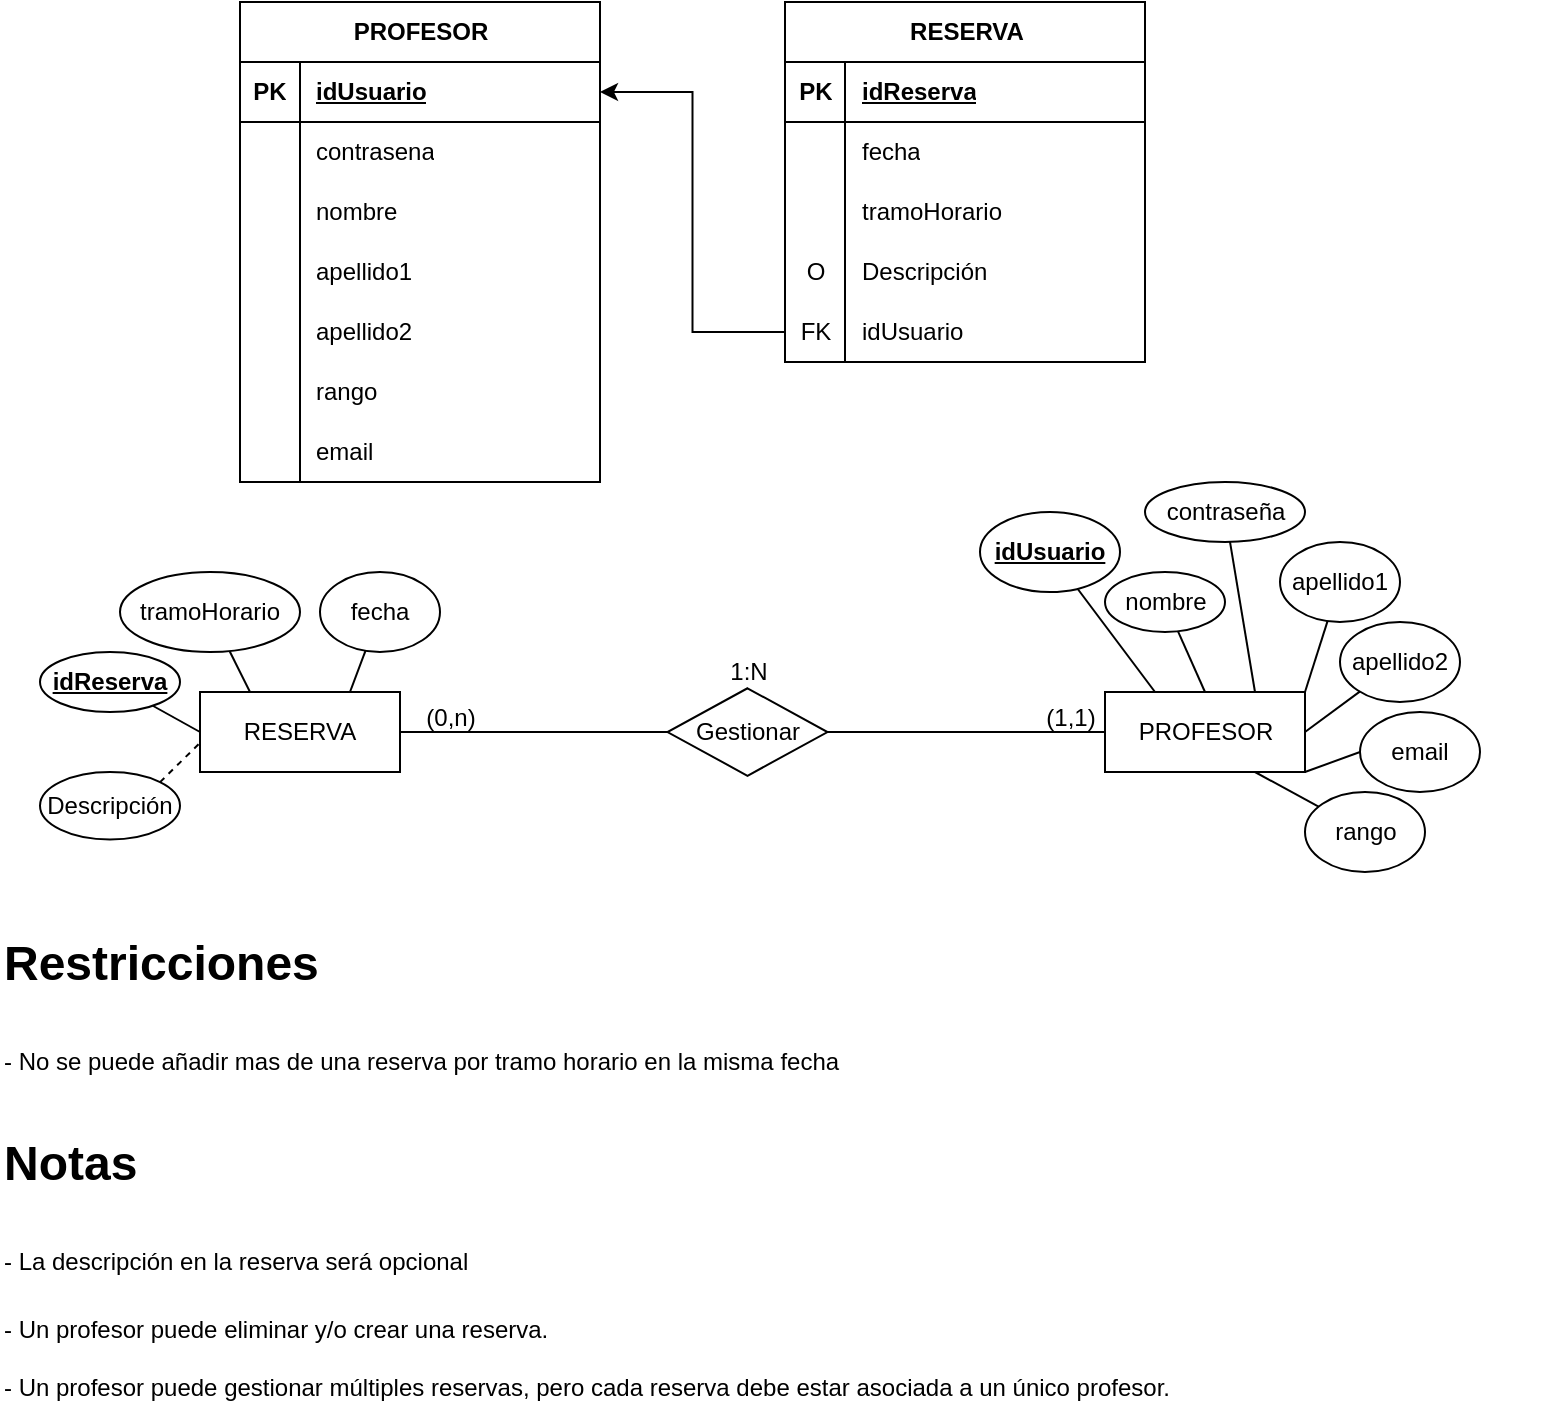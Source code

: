 <mxfile version="26.0.11">
  <diagram id="R2lEEEUBdFMjLlhIrx00" name="Page-1">
    <mxGraphModel dx="1434" dy="772" grid="1" gridSize="10" guides="1" tooltips="1" connect="1" arrows="1" fold="1" page="1" pageScale="1" pageWidth="850" pageHeight="1100" math="0" shadow="0" extFonts="Permanent Marker^https://fonts.googleapis.com/css?family=Permanent+Marker">
      <root>
        <mxCell id="0" />
        <mxCell id="1" parent="0" />
        <mxCell id="SM0f7E3UZA-LuhCornrs-236" value="PROFESOR" style="shape=table;startSize=30;container=1;collapsible=1;childLayout=tableLayout;fixedRows=1;rowLines=0;fontStyle=1;align=center;resizeLast=1;html=1;" vertex="1" parent="1">
          <mxGeometry x="160" y="60" width="180" height="240" as="geometry" />
        </mxCell>
        <mxCell id="SM0f7E3UZA-LuhCornrs-237" value="" style="shape=tableRow;horizontal=0;startSize=0;swimlaneHead=0;swimlaneBody=0;fillColor=none;collapsible=0;dropTarget=0;points=[[0,0.5],[1,0.5]];portConstraint=eastwest;top=0;left=0;right=0;bottom=1;" vertex="1" parent="SM0f7E3UZA-LuhCornrs-236">
          <mxGeometry y="30" width="180" height="30" as="geometry" />
        </mxCell>
        <mxCell id="SM0f7E3UZA-LuhCornrs-238" value="PK" style="shape=partialRectangle;connectable=0;fillColor=none;top=0;left=0;bottom=0;right=0;fontStyle=1;overflow=hidden;whiteSpace=wrap;html=1;" vertex="1" parent="SM0f7E3UZA-LuhCornrs-237">
          <mxGeometry width="30" height="30" as="geometry">
            <mxRectangle width="30" height="30" as="alternateBounds" />
          </mxGeometry>
        </mxCell>
        <mxCell id="SM0f7E3UZA-LuhCornrs-239" value="idUsuario" style="shape=partialRectangle;connectable=0;fillColor=none;top=0;left=0;bottom=0;right=0;align=left;spacingLeft=6;fontStyle=5;overflow=hidden;whiteSpace=wrap;html=1;" vertex="1" parent="SM0f7E3UZA-LuhCornrs-237">
          <mxGeometry x="30" width="150" height="30" as="geometry">
            <mxRectangle width="150" height="30" as="alternateBounds" />
          </mxGeometry>
        </mxCell>
        <mxCell id="SM0f7E3UZA-LuhCornrs-240" value="" style="shape=tableRow;horizontal=0;startSize=0;swimlaneHead=0;swimlaneBody=0;fillColor=none;collapsible=0;dropTarget=0;points=[[0,0.5],[1,0.5]];portConstraint=eastwest;top=0;left=0;right=0;bottom=0;" vertex="1" parent="SM0f7E3UZA-LuhCornrs-236">
          <mxGeometry y="60" width="180" height="30" as="geometry" />
        </mxCell>
        <mxCell id="SM0f7E3UZA-LuhCornrs-241" value="" style="shape=partialRectangle;connectable=0;fillColor=none;top=0;left=0;bottom=0;right=0;editable=1;overflow=hidden;whiteSpace=wrap;html=1;" vertex="1" parent="SM0f7E3UZA-LuhCornrs-240">
          <mxGeometry width="30" height="30" as="geometry">
            <mxRectangle width="30" height="30" as="alternateBounds" />
          </mxGeometry>
        </mxCell>
        <mxCell id="SM0f7E3UZA-LuhCornrs-242" value="contrasena" style="shape=partialRectangle;connectable=0;fillColor=none;top=0;left=0;bottom=0;right=0;align=left;spacingLeft=6;overflow=hidden;whiteSpace=wrap;html=1;" vertex="1" parent="SM0f7E3UZA-LuhCornrs-240">
          <mxGeometry x="30" width="150" height="30" as="geometry">
            <mxRectangle width="150" height="30" as="alternateBounds" />
          </mxGeometry>
        </mxCell>
        <mxCell id="SM0f7E3UZA-LuhCornrs-243" value="" style="shape=tableRow;horizontal=0;startSize=0;swimlaneHead=0;swimlaneBody=0;fillColor=none;collapsible=0;dropTarget=0;points=[[0,0.5],[1,0.5]];portConstraint=eastwest;top=0;left=0;right=0;bottom=0;" vertex="1" parent="SM0f7E3UZA-LuhCornrs-236">
          <mxGeometry y="90" width="180" height="30" as="geometry" />
        </mxCell>
        <mxCell id="SM0f7E3UZA-LuhCornrs-244" value="" style="shape=partialRectangle;connectable=0;fillColor=none;top=0;left=0;bottom=0;right=0;editable=1;overflow=hidden;whiteSpace=wrap;html=1;" vertex="1" parent="SM0f7E3UZA-LuhCornrs-243">
          <mxGeometry width="30" height="30" as="geometry">
            <mxRectangle width="30" height="30" as="alternateBounds" />
          </mxGeometry>
        </mxCell>
        <mxCell id="SM0f7E3UZA-LuhCornrs-245" value="nombre" style="shape=partialRectangle;connectable=0;fillColor=none;top=0;left=0;bottom=0;right=0;align=left;spacingLeft=6;overflow=hidden;whiteSpace=wrap;html=1;" vertex="1" parent="SM0f7E3UZA-LuhCornrs-243">
          <mxGeometry x="30" width="150" height="30" as="geometry">
            <mxRectangle width="150" height="30" as="alternateBounds" />
          </mxGeometry>
        </mxCell>
        <mxCell id="SM0f7E3UZA-LuhCornrs-246" value="" style="shape=tableRow;horizontal=0;startSize=0;swimlaneHead=0;swimlaneBody=0;fillColor=none;collapsible=0;dropTarget=0;points=[[0,0.5],[1,0.5]];portConstraint=eastwest;top=0;left=0;right=0;bottom=0;" vertex="1" parent="SM0f7E3UZA-LuhCornrs-236">
          <mxGeometry y="120" width="180" height="30" as="geometry" />
        </mxCell>
        <mxCell id="SM0f7E3UZA-LuhCornrs-247" value="" style="shape=partialRectangle;connectable=0;fillColor=none;top=0;left=0;bottom=0;right=0;editable=1;overflow=hidden;whiteSpace=wrap;html=1;" vertex="1" parent="SM0f7E3UZA-LuhCornrs-246">
          <mxGeometry width="30" height="30" as="geometry">
            <mxRectangle width="30" height="30" as="alternateBounds" />
          </mxGeometry>
        </mxCell>
        <mxCell id="SM0f7E3UZA-LuhCornrs-248" value="apellido1" style="shape=partialRectangle;connectable=0;fillColor=none;top=0;left=0;bottom=0;right=0;align=left;spacingLeft=6;overflow=hidden;whiteSpace=wrap;html=1;" vertex="1" parent="SM0f7E3UZA-LuhCornrs-246">
          <mxGeometry x="30" width="150" height="30" as="geometry">
            <mxRectangle width="150" height="30" as="alternateBounds" />
          </mxGeometry>
        </mxCell>
        <mxCell id="SM0f7E3UZA-LuhCornrs-249" value="" style="shape=tableRow;horizontal=0;startSize=0;swimlaneHead=0;swimlaneBody=0;fillColor=none;collapsible=0;dropTarget=0;points=[[0,0.5],[1,0.5]];portConstraint=eastwest;top=0;left=0;right=0;bottom=0;" vertex="1" parent="SM0f7E3UZA-LuhCornrs-236">
          <mxGeometry y="150" width="180" height="30" as="geometry" />
        </mxCell>
        <mxCell id="SM0f7E3UZA-LuhCornrs-250" value="" style="shape=partialRectangle;connectable=0;fillColor=none;top=0;left=0;bottom=0;right=0;editable=1;overflow=hidden;whiteSpace=wrap;html=1;" vertex="1" parent="SM0f7E3UZA-LuhCornrs-249">
          <mxGeometry width="30" height="30" as="geometry">
            <mxRectangle width="30" height="30" as="alternateBounds" />
          </mxGeometry>
        </mxCell>
        <mxCell id="SM0f7E3UZA-LuhCornrs-251" value="apellido2" style="shape=partialRectangle;connectable=0;fillColor=none;top=0;left=0;bottom=0;right=0;align=left;spacingLeft=6;overflow=hidden;whiteSpace=wrap;html=1;" vertex="1" parent="SM0f7E3UZA-LuhCornrs-249">
          <mxGeometry x="30" width="150" height="30" as="geometry">
            <mxRectangle width="150" height="30" as="alternateBounds" />
          </mxGeometry>
        </mxCell>
        <mxCell id="SM0f7E3UZA-LuhCornrs-258" value="" style="shape=tableRow;horizontal=0;startSize=0;swimlaneHead=0;swimlaneBody=0;fillColor=none;collapsible=0;dropTarget=0;points=[[0,0.5],[1,0.5]];portConstraint=eastwest;top=0;left=0;right=0;bottom=0;" vertex="1" parent="SM0f7E3UZA-LuhCornrs-236">
          <mxGeometry y="180" width="180" height="30" as="geometry" />
        </mxCell>
        <mxCell id="SM0f7E3UZA-LuhCornrs-259" value="" style="shape=partialRectangle;connectable=0;fillColor=none;top=0;left=0;bottom=0;right=0;editable=1;overflow=hidden;whiteSpace=wrap;html=1;" vertex="1" parent="SM0f7E3UZA-LuhCornrs-258">
          <mxGeometry width="30" height="30" as="geometry">
            <mxRectangle width="30" height="30" as="alternateBounds" />
          </mxGeometry>
        </mxCell>
        <mxCell id="SM0f7E3UZA-LuhCornrs-260" value="rango" style="shape=partialRectangle;connectable=0;fillColor=none;top=0;left=0;bottom=0;right=0;align=left;spacingLeft=6;overflow=hidden;whiteSpace=wrap;html=1;" vertex="1" parent="SM0f7E3UZA-LuhCornrs-258">
          <mxGeometry x="30" width="150" height="30" as="geometry">
            <mxRectangle width="150" height="30" as="alternateBounds" />
          </mxGeometry>
        </mxCell>
        <mxCell id="SM0f7E3UZA-LuhCornrs-255" value="" style="shape=tableRow;horizontal=0;startSize=0;swimlaneHead=0;swimlaneBody=0;fillColor=none;collapsible=0;dropTarget=0;points=[[0,0.5],[1,0.5]];portConstraint=eastwest;top=0;left=0;right=0;bottom=0;" vertex="1" parent="SM0f7E3UZA-LuhCornrs-236">
          <mxGeometry y="210" width="180" height="30" as="geometry" />
        </mxCell>
        <mxCell id="SM0f7E3UZA-LuhCornrs-256" value="" style="shape=partialRectangle;connectable=0;fillColor=none;top=0;left=0;bottom=0;right=0;editable=1;overflow=hidden;whiteSpace=wrap;html=1;" vertex="1" parent="SM0f7E3UZA-LuhCornrs-255">
          <mxGeometry width="30" height="30" as="geometry">
            <mxRectangle width="30" height="30" as="alternateBounds" />
          </mxGeometry>
        </mxCell>
        <mxCell id="SM0f7E3UZA-LuhCornrs-257" value="email" style="shape=partialRectangle;connectable=0;fillColor=none;top=0;left=0;bottom=0;right=0;align=left;spacingLeft=6;overflow=hidden;whiteSpace=wrap;html=1;" vertex="1" parent="SM0f7E3UZA-LuhCornrs-255">
          <mxGeometry x="30" width="150" height="30" as="geometry">
            <mxRectangle width="150" height="30" as="alternateBounds" />
          </mxGeometry>
        </mxCell>
        <mxCell id="SM0f7E3UZA-LuhCornrs-277" value="RESERVA" style="shape=table;startSize=30;container=1;collapsible=1;childLayout=tableLayout;fixedRows=1;rowLines=0;fontStyle=1;align=center;resizeLast=1;html=1;" vertex="1" parent="1">
          <mxGeometry x="432.5" y="60" width="180" height="180" as="geometry" />
        </mxCell>
        <mxCell id="SM0f7E3UZA-LuhCornrs-278" value="" style="shape=tableRow;horizontal=0;startSize=0;swimlaneHead=0;swimlaneBody=0;fillColor=none;collapsible=0;dropTarget=0;points=[[0,0.5],[1,0.5]];portConstraint=eastwest;top=0;left=0;right=0;bottom=1;" vertex="1" parent="SM0f7E3UZA-LuhCornrs-277">
          <mxGeometry y="30" width="180" height="30" as="geometry" />
        </mxCell>
        <mxCell id="SM0f7E3UZA-LuhCornrs-279" value="PK" style="shape=partialRectangle;connectable=0;fillColor=none;top=0;left=0;bottom=0;right=0;fontStyle=1;overflow=hidden;whiteSpace=wrap;html=1;" vertex="1" parent="SM0f7E3UZA-LuhCornrs-278">
          <mxGeometry width="30" height="30" as="geometry">
            <mxRectangle width="30" height="30" as="alternateBounds" />
          </mxGeometry>
        </mxCell>
        <mxCell id="SM0f7E3UZA-LuhCornrs-280" value="idReserva" style="shape=partialRectangle;connectable=0;fillColor=none;top=0;left=0;bottom=0;right=0;align=left;spacingLeft=6;fontStyle=5;overflow=hidden;whiteSpace=wrap;html=1;" vertex="1" parent="SM0f7E3UZA-LuhCornrs-278">
          <mxGeometry x="30" width="150" height="30" as="geometry">
            <mxRectangle width="150" height="30" as="alternateBounds" />
          </mxGeometry>
        </mxCell>
        <mxCell id="SM0f7E3UZA-LuhCornrs-281" value="" style="shape=tableRow;horizontal=0;startSize=0;swimlaneHead=0;swimlaneBody=0;fillColor=none;collapsible=0;dropTarget=0;points=[[0,0.5],[1,0.5]];portConstraint=eastwest;top=0;left=0;right=0;bottom=0;" vertex="1" parent="SM0f7E3UZA-LuhCornrs-277">
          <mxGeometry y="60" width="180" height="30" as="geometry" />
        </mxCell>
        <mxCell id="SM0f7E3UZA-LuhCornrs-282" value="" style="shape=partialRectangle;connectable=0;fillColor=none;top=0;left=0;bottom=0;right=0;editable=1;overflow=hidden;whiteSpace=wrap;html=1;" vertex="1" parent="SM0f7E3UZA-LuhCornrs-281">
          <mxGeometry width="30" height="30" as="geometry">
            <mxRectangle width="30" height="30" as="alternateBounds" />
          </mxGeometry>
        </mxCell>
        <mxCell id="SM0f7E3UZA-LuhCornrs-283" value="fecha" style="shape=partialRectangle;connectable=0;fillColor=none;top=0;left=0;bottom=0;right=0;align=left;spacingLeft=6;overflow=hidden;whiteSpace=wrap;html=1;" vertex="1" parent="SM0f7E3UZA-LuhCornrs-281">
          <mxGeometry x="30" width="150" height="30" as="geometry">
            <mxRectangle width="150" height="30" as="alternateBounds" />
          </mxGeometry>
        </mxCell>
        <mxCell id="SM0f7E3UZA-LuhCornrs-284" value="" style="shape=tableRow;horizontal=0;startSize=0;swimlaneHead=0;swimlaneBody=0;fillColor=none;collapsible=0;dropTarget=0;points=[[0,0.5],[1,0.5]];portConstraint=eastwest;top=0;left=0;right=0;bottom=0;" vertex="1" parent="SM0f7E3UZA-LuhCornrs-277">
          <mxGeometry y="90" width="180" height="30" as="geometry" />
        </mxCell>
        <mxCell id="SM0f7E3UZA-LuhCornrs-285" value="" style="shape=partialRectangle;connectable=0;fillColor=none;top=0;left=0;bottom=0;right=0;editable=1;overflow=hidden;whiteSpace=wrap;html=1;" vertex="1" parent="SM0f7E3UZA-LuhCornrs-284">
          <mxGeometry width="30" height="30" as="geometry">
            <mxRectangle width="30" height="30" as="alternateBounds" />
          </mxGeometry>
        </mxCell>
        <mxCell id="SM0f7E3UZA-LuhCornrs-286" value="tramoHorario" style="shape=partialRectangle;connectable=0;fillColor=none;top=0;left=0;bottom=0;right=0;align=left;spacingLeft=6;overflow=hidden;whiteSpace=wrap;html=1;" vertex="1" parent="SM0f7E3UZA-LuhCornrs-284">
          <mxGeometry x="30" width="150" height="30" as="geometry">
            <mxRectangle width="150" height="30" as="alternateBounds" />
          </mxGeometry>
        </mxCell>
        <mxCell id="SM0f7E3UZA-LuhCornrs-395" style="shape=tableRow;horizontal=0;startSize=0;swimlaneHead=0;swimlaneBody=0;fillColor=none;collapsible=0;dropTarget=0;points=[[0,0.5],[1,0.5]];portConstraint=eastwest;top=0;left=0;right=0;bottom=0;" vertex="1" parent="SM0f7E3UZA-LuhCornrs-277">
          <mxGeometry y="120" width="180" height="30" as="geometry" />
        </mxCell>
        <mxCell id="SM0f7E3UZA-LuhCornrs-396" value="O" style="shape=partialRectangle;connectable=0;fillColor=none;top=0;left=0;bottom=0;right=0;editable=1;overflow=hidden;whiteSpace=wrap;html=1;" vertex="1" parent="SM0f7E3UZA-LuhCornrs-395">
          <mxGeometry width="30" height="30" as="geometry">
            <mxRectangle width="30" height="30" as="alternateBounds" />
          </mxGeometry>
        </mxCell>
        <mxCell id="SM0f7E3UZA-LuhCornrs-397" value="Descripción" style="shape=partialRectangle;connectable=0;fillColor=none;top=0;left=0;bottom=0;right=0;align=left;spacingLeft=6;overflow=hidden;whiteSpace=wrap;html=1;" vertex="1" parent="SM0f7E3UZA-LuhCornrs-395">
          <mxGeometry x="30" width="150" height="30" as="geometry">
            <mxRectangle width="150" height="30" as="alternateBounds" />
          </mxGeometry>
        </mxCell>
        <mxCell id="SM0f7E3UZA-LuhCornrs-287" value="" style="shape=tableRow;horizontal=0;startSize=0;swimlaneHead=0;swimlaneBody=0;fillColor=none;collapsible=0;dropTarget=0;points=[[0,0.5],[1,0.5]];portConstraint=eastwest;top=0;left=0;right=0;bottom=0;" vertex="1" parent="SM0f7E3UZA-LuhCornrs-277">
          <mxGeometry y="150" width="180" height="30" as="geometry" />
        </mxCell>
        <mxCell id="SM0f7E3UZA-LuhCornrs-288" value="FK" style="shape=partialRectangle;connectable=0;fillColor=none;top=0;left=0;bottom=0;right=0;editable=1;overflow=hidden;whiteSpace=wrap;html=1;" vertex="1" parent="SM0f7E3UZA-LuhCornrs-287">
          <mxGeometry width="30" height="30" as="geometry">
            <mxRectangle width="30" height="30" as="alternateBounds" />
          </mxGeometry>
        </mxCell>
        <mxCell id="SM0f7E3UZA-LuhCornrs-289" value="idUsuario" style="shape=partialRectangle;connectable=0;fillColor=none;top=0;left=0;bottom=0;right=0;align=left;spacingLeft=6;overflow=hidden;whiteSpace=wrap;html=1;" vertex="1" parent="SM0f7E3UZA-LuhCornrs-287">
          <mxGeometry x="30" width="150" height="30" as="geometry">
            <mxRectangle width="150" height="30" as="alternateBounds" />
          </mxGeometry>
        </mxCell>
        <mxCell id="SM0f7E3UZA-LuhCornrs-294" value="RESERVA" style="whiteSpace=wrap;html=1;align=center;" vertex="1" parent="1">
          <mxGeometry x="140" y="405" width="100" height="40" as="geometry" />
        </mxCell>
        <mxCell id="SM0f7E3UZA-LuhCornrs-295" value="PROFESOR" style="whiteSpace=wrap;html=1;align=center;" vertex="1" parent="1">
          <mxGeometry x="592.5" y="405" width="100" height="40" as="geometry" />
        </mxCell>
        <mxCell id="SM0f7E3UZA-LuhCornrs-314" value="1:N" style="text;html=1;align=center;verticalAlign=middle;resizable=0;points=[];autosize=1;strokeColor=none;fillColor=none;" vertex="1" parent="1">
          <mxGeometry x="393.75" y="380" width="40" height="30" as="geometry" />
        </mxCell>
        <mxCell id="SM0f7E3UZA-LuhCornrs-324" style="rounded=0;orthogonalLoop=1;jettySize=auto;html=1;entryX=0;entryY=0.5;entryDx=0;entryDy=0;endArrow=none;startFill=0;" edge="1" parent="1" source="SM0f7E3UZA-LuhCornrs-325" target="SM0f7E3UZA-LuhCornrs-294">
          <mxGeometry relative="1" as="geometry" />
        </mxCell>
        <mxCell id="SM0f7E3UZA-LuhCornrs-325" value="&lt;b&gt;&lt;u&gt;idReserva&lt;/u&gt;&lt;/b&gt;" style="ellipse;whiteSpace=wrap;html=1;" vertex="1" parent="1">
          <mxGeometry x="60" y="385" width="70" height="30" as="geometry" />
        </mxCell>
        <mxCell id="SM0f7E3UZA-LuhCornrs-326" style="rounded=0;orthogonalLoop=1;jettySize=auto;html=1;entryX=0.75;entryY=0;entryDx=0;entryDy=0;endArrow=none;startFill=0;" edge="1" parent="1" source="SM0f7E3UZA-LuhCornrs-327" target="SM0f7E3UZA-LuhCornrs-294">
          <mxGeometry relative="1" as="geometry" />
        </mxCell>
        <mxCell id="SM0f7E3UZA-LuhCornrs-327" value="fecha" style="ellipse;whiteSpace=wrap;html=1;" vertex="1" parent="1">
          <mxGeometry x="200" y="345" width="60" height="40" as="geometry" />
        </mxCell>
        <mxCell id="SM0f7E3UZA-LuhCornrs-328" style="rounded=0;orthogonalLoop=1;jettySize=auto;html=1;entryX=0.25;entryY=0;entryDx=0;entryDy=0;endArrow=none;startFill=0;" edge="1" parent="1" source="SM0f7E3UZA-LuhCornrs-329" target="SM0f7E3UZA-LuhCornrs-294">
          <mxGeometry relative="1" as="geometry" />
        </mxCell>
        <mxCell id="SM0f7E3UZA-LuhCornrs-329" value="tramoHorario" style="ellipse;whiteSpace=wrap;html=1;" vertex="1" parent="1">
          <mxGeometry x="100" y="345" width="90" height="40" as="geometry" />
        </mxCell>
        <mxCell id="SM0f7E3UZA-LuhCornrs-330" style="rounded=0;orthogonalLoop=1;jettySize=auto;html=1;entryX=0.25;entryY=0;entryDx=0;entryDy=0;endArrow=none;startFill=0;" edge="1" parent="1" source="SM0f7E3UZA-LuhCornrs-331" target="SM0f7E3UZA-LuhCornrs-295">
          <mxGeometry relative="1" as="geometry" />
        </mxCell>
        <mxCell id="SM0f7E3UZA-LuhCornrs-331" value="&lt;u&gt;&lt;b&gt;idUsuario&lt;/b&gt;&lt;/u&gt;" style="ellipse;whiteSpace=wrap;html=1;" vertex="1" parent="1">
          <mxGeometry x="530" y="315" width="70" height="40" as="geometry" />
        </mxCell>
        <mxCell id="SM0f7E3UZA-LuhCornrs-332" style="rounded=0;orthogonalLoop=1;jettySize=auto;html=1;entryX=0.75;entryY=0;entryDx=0;entryDy=0;endArrow=none;startFill=0;" edge="1" parent="1" source="SM0f7E3UZA-LuhCornrs-333" target="SM0f7E3UZA-LuhCornrs-295">
          <mxGeometry relative="1" as="geometry" />
        </mxCell>
        <mxCell id="SM0f7E3UZA-LuhCornrs-333" value="contraseña" style="ellipse;whiteSpace=wrap;html=1;" vertex="1" parent="1">
          <mxGeometry x="612.5" y="300" width="80" height="30" as="geometry" />
        </mxCell>
        <mxCell id="SM0f7E3UZA-LuhCornrs-334" style="rounded=0;orthogonalLoop=1;jettySize=auto;html=1;entryX=1;entryY=0;entryDx=0;entryDy=0;endArrow=none;startFill=0;" edge="1" parent="1" source="SM0f7E3UZA-LuhCornrs-335" target="SM0f7E3UZA-LuhCornrs-295">
          <mxGeometry relative="1" as="geometry" />
        </mxCell>
        <mxCell id="SM0f7E3UZA-LuhCornrs-335" value="apellido1" style="ellipse;whiteSpace=wrap;html=1;" vertex="1" parent="1">
          <mxGeometry x="680" y="330" width="60" height="40" as="geometry" />
        </mxCell>
        <mxCell id="SM0f7E3UZA-LuhCornrs-336" style="rounded=0;orthogonalLoop=1;jettySize=auto;html=1;entryX=0.5;entryY=0;entryDx=0;entryDy=0;endArrow=none;startFill=0;" edge="1" parent="1" source="SM0f7E3UZA-LuhCornrs-337" target="SM0f7E3UZA-LuhCornrs-295">
          <mxGeometry relative="1" as="geometry" />
        </mxCell>
        <mxCell id="SM0f7E3UZA-LuhCornrs-337" value="nombre" style="ellipse;whiteSpace=wrap;html=1;" vertex="1" parent="1">
          <mxGeometry x="592.5" y="345" width="60" height="30" as="geometry" />
        </mxCell>
        <mxCell id="SM0f7E3UZA-LuhCornrs-339" style="rounded=0;orthogonalLoop=1;jettySize=auto;html=1;entryX=1;entryY=0.5;entryDx=0;entryDy=0;endArrow=none;startFill=0;" edge="1" parent="1" target="SM0f7E3UZA-LuhCornrs-295" source="SM0f7E3UZA-LuhCornrs-347">
          <mxGeometry relative="1" as="geometry">
            <mxPoint x="768" y="379" as="sourcePoint" />
          </mxGeometry>
        </mxCell>
        <mxCell id="SM0f7E3UZA-LuhCornrs-341" style="rounded=0;orthogonalLoop=1;jettySize=auto;html=1;entryX=1;entryY=1;entryDx=0;entryDy=0;endArrow=none;startFill=0;exitX=0;exitY=0.5;exitDx=0;exitDy=0;" edge="1" parent="1" target="SM0f7E3UZA-LuhCornrs-295" source="SM0f7E3UZA-LuhCornrs-349">
          <mxGeometry relative="1" as="geometry">
            <mxPoint x="758" y="487" as="sourcePoint" />
          </mxGeometry>
        </mxCell>
        <mxCell id="SM0f7E3UZA-LuhCornrs-342" style="rounded=0;orthogonalLoop=1;jettySize=auto;html=1;entryX=0.75;entryY=1;entryDx=0;entryDy=0;endArrow=none;startFill=0;" edge="1" parent="1" source="SM0f7E3UZA-LuhCornrs-343" target="SM0f7E3UZA-LuhCornrs-295">
          <mxGeometry relative="1" as="geometry" />
        </mxCell>
        <mxCell id="SM0f7E3UZA-LuhCornrs-343" value="rango" style="ellipse;whiteSpace=wrap;html=1;" vertex="1" parent="1">
          <mxGeometry x="692.5" y="455" width="60" height="40" as="geometry" />
        </mxCell>
        <mxCell id="SM0f7E3UZA-LuhCornrs-345" style="edgeStyle=orthogonalEdgeStyle;rounded=0;orthogonalLoop=1;jettySize=auto;html=1;entryX=1;entryY=0.5;entryDx=0;entryDy=0;" edge="1" parent="1" source="SM0f7E3UZA-LuhCornrs-287" target="SM0f7E3UZA-LuhCornrs-237">
          <mxGeometry relative="1" as="geometry" />
        </mxCell>
        <mxCell id="SM0f7E3UZA-LuhCornrs-349" value="email" style="ellipse;whiteSpace=wrap;html=1;" vertex="1" parent="1">
          <mxGeometry x="720" y="415" width="60" height="40" as="geometry" />
        </mxCell>
        <mxCell id="SM0f7E3UZA-LuhCornrs-347" value="apellido2" style="ellipse;whiteSpace=wrap;html=1;" vertex="1" parent="1">
          <mxGeometry x="710" y="370" width="60" height="40" as="geometry" />
        </mxCell>
        <mxCell id="SM0f7E3UZA-LuhCornrs-355" value="Descripción" style="ellipse;whiteSpace=wrap;html=1;" vertex="1" parent="1">
          <mxGeometry x="60" y="445" width="70" height="33.75" as="geometry" />
        </mxCell>
        <mxCell id="SM0f7E3UZA-LuhCornrs-356" style="rounded=0;orthogonalLoop=1;jettySize=auto;html=1;entryX=0;entryY=0.635;entryDx=0;entryDy=0;endArrow=none;startFill=0;exitX=1;exitY=0;exitDx=0;exitDy=0;entryPerimeter=0;dashed=1;" edge="1" parent="1" source="SM0f7E3UZA-LuhCornrs-355" target="SM0f7E3UZA-LuhCornrs-294">
          <mxGeometry relative="1" as="geometry">
            <mxPoint x="126" y="422" as="sourcePoint" />
            <mxPoint x="150" y="435" as="targetPoint" />
          </mxGeometry>
        </mxCell>
        <mxCell id="SM0f7E3UZA-LuhCornrs-358" value="&lt;h1 style=&quot;margin-top: 0px;&quot;&gt;&lt;span style=&quot;background-color: transparent; color: light-dark(rgb(0, 0, 0), rgb(255, 255, 255));&quot;&gt;Restricciones&lt;/span&gt;&lt;/h1&gt;&lt;h1 style=&quot;margin-top: 0px;&quot;&gt;&lt;span style=&quot;font-size: 12px; font-weight: 400; text-align: center; text-wrap-mode: nowrap; background-color: transparent; color: light-dark(rgb(0, 0, 0), rgb(255, 255, 255));&quot;&gt;- No se puede añadir mas de una reserva por tramo horario en la misma fecha&lt;/span&gt;&lt;/h1&gt;" style="text;html=1;whiteSpace=wrap;overflow=hidden;rounded=0;" vertex="1" parent="1">
          <mxGeometry x="40" y="520" width="780" height="90" as="geometry" />
        </mxCell>
        <mxCell id="SM0f7E3UZA-LuhCornrs-372" style="edgeStyle=orthogonalEdgeStyle;rounded=0;orthogonalLoop=1;jettySize=auto;html=1;exitX=0;exitY=0.5;exitDx=0;exitDy=0;entryX=1;entryY=0.5;entryDx=0;entryDy=0;endArrow=none;endFill=0;startFill=0;" edge="1" parent="1" source="SM0f7E3UZA-LuhCornrs-367" target="SM0f7E3UZA-LuhCornrs-294">
          <mxGeometry relative="1" as="geometry" />
        </mxCell>
        <mxCell id="SM0f7E3UZA-LuhCornrs-374" style="edgeStyle=orthogonalEdgeStyle;rounded=0;orthogonalLoop=1;jettySize=auto;html=1;exitX=1;exitY=0.5;exitDx=0;exitDy=0;entryX=0;entryY=0.5;entryDx=0;entryDy=0;endArrow=none;endFill=0;startFill=0;" edge="1" parent="1" source="SM0f7E3UZA-LuhCornrs-367" target="SM0f7E3UZA-LuhCornrs-295">
          <mxGeometry relative="1" as="geometry" />
        </mxCell>
        <mxCell id="SM0f7E3UZA-LuhCornrs-367" value="Gestionar" style="shape=rhombus;perimeter=rhombusPerimeter;whiteSpace=wrap;html=1;align=center;" vertex="1" parent="1">
          <mxGeometry x="373.75" y="403.13" width="80" height="43.75" as="geometry" />
        </mxCell>
        <mxCell id="SM0f7E3UZA-LuhCornrs-376" value="&lt;h1 style=&quot;margin-top: 0px;&quot;&gt;&lt;span style=&quot;background-color: transparent; color: light-dark(rgb(0, 0, 0), rgb(255, 255, 255));&quot;&gt;Notas&lt;/span&gt;&lt;/h1&gt;&lt;h1 style=&quot;margin-top: 0px;&quot;&gt;&lt;span style=&quot;background-color: transparent; color: light-dark(rgb(0, 0, 0), rgb(255, 255, 255)); font-size: 12px; font-weight: 400; text-align: center; text-wrap-mode: nowrap;&quot;&gt;- La descripción en la reserva será opcional&lt;/span&gt;&lt;/h1&gt;&lt;div&gt;&lt;span style=&quot;background-color: transparent; color: light-dark(rgb(0, 0, 0), rgb(255, 255, 255)); text-align: center; text-wrap-mode: nowrap; font-size: 12px; font-weight: 400;&quot;&gt;- Un profesor puede eliminar y/o crear una reserva&lt;/span&gt;&lt;span style=&quot;background-color: transparent; text-wrap-mode: nowrap; color: light-dark(rgb(0, 0, 0), rgb(255, 255, 255));&quot;&gt;.&lt;/span&gt;&lt;/div&gt;&lt;div&gt;&lt;br&gt;&lt;/div&gt;&lt;div&gt;-&amp;nbsp;Un profesor puede gestionar múltiples reservas, pero cada reserva debe estar asociada a un único profesor.&lt;/div&gt;&lt;div&gt;&lt;span style=&quot;background-color: transparent; color: light-dark(rgb(0, 0, 0), rgb(255, 255, 255)); font-size: 12px; font-weight: 400; text-align: center; text-wrap-mode: nowrap;&quot;&gt;&lt;br&gt;&lt;/span&gt;&lt;/div&gt;" style="text;html=1;whiteSpace=wrap;overflow=hidden;rounded=0;" vertex="1" parent="1">
          <mxGeometry x="40" y="620" width="750" height="145" as="geometry" />
        </mxCell>
        <mxCell id="SM0f7E3UZA-LuhCornrs-377" value="(0,n)" style="text;html=1;align=center;verticalAlign=middle;resizable=0;points=[];autosize=1;strokeColor=none;fillColor=none;" vertex="1" parent="1">
          <mxGeometry x="240" y="403.13" width="50" height="30" as="geometry" />
        </mxCell>
        <mxCell id="SM0f7E3UZA-LuhCornrs-378" value="(1,1)" style="text;html=1;align=center;verticalAlign=middle;resizable=0;points=[];autosize=1;strokeColor=none;fillColor=none;" vertex="1" parent="1">
          <mxGeometry x="550" y="403.13" width="50" height="30" as="geometry" />
        </mxCell>
      </root>
    </mxGraphModel>
  </diagram>
</mxfile>
